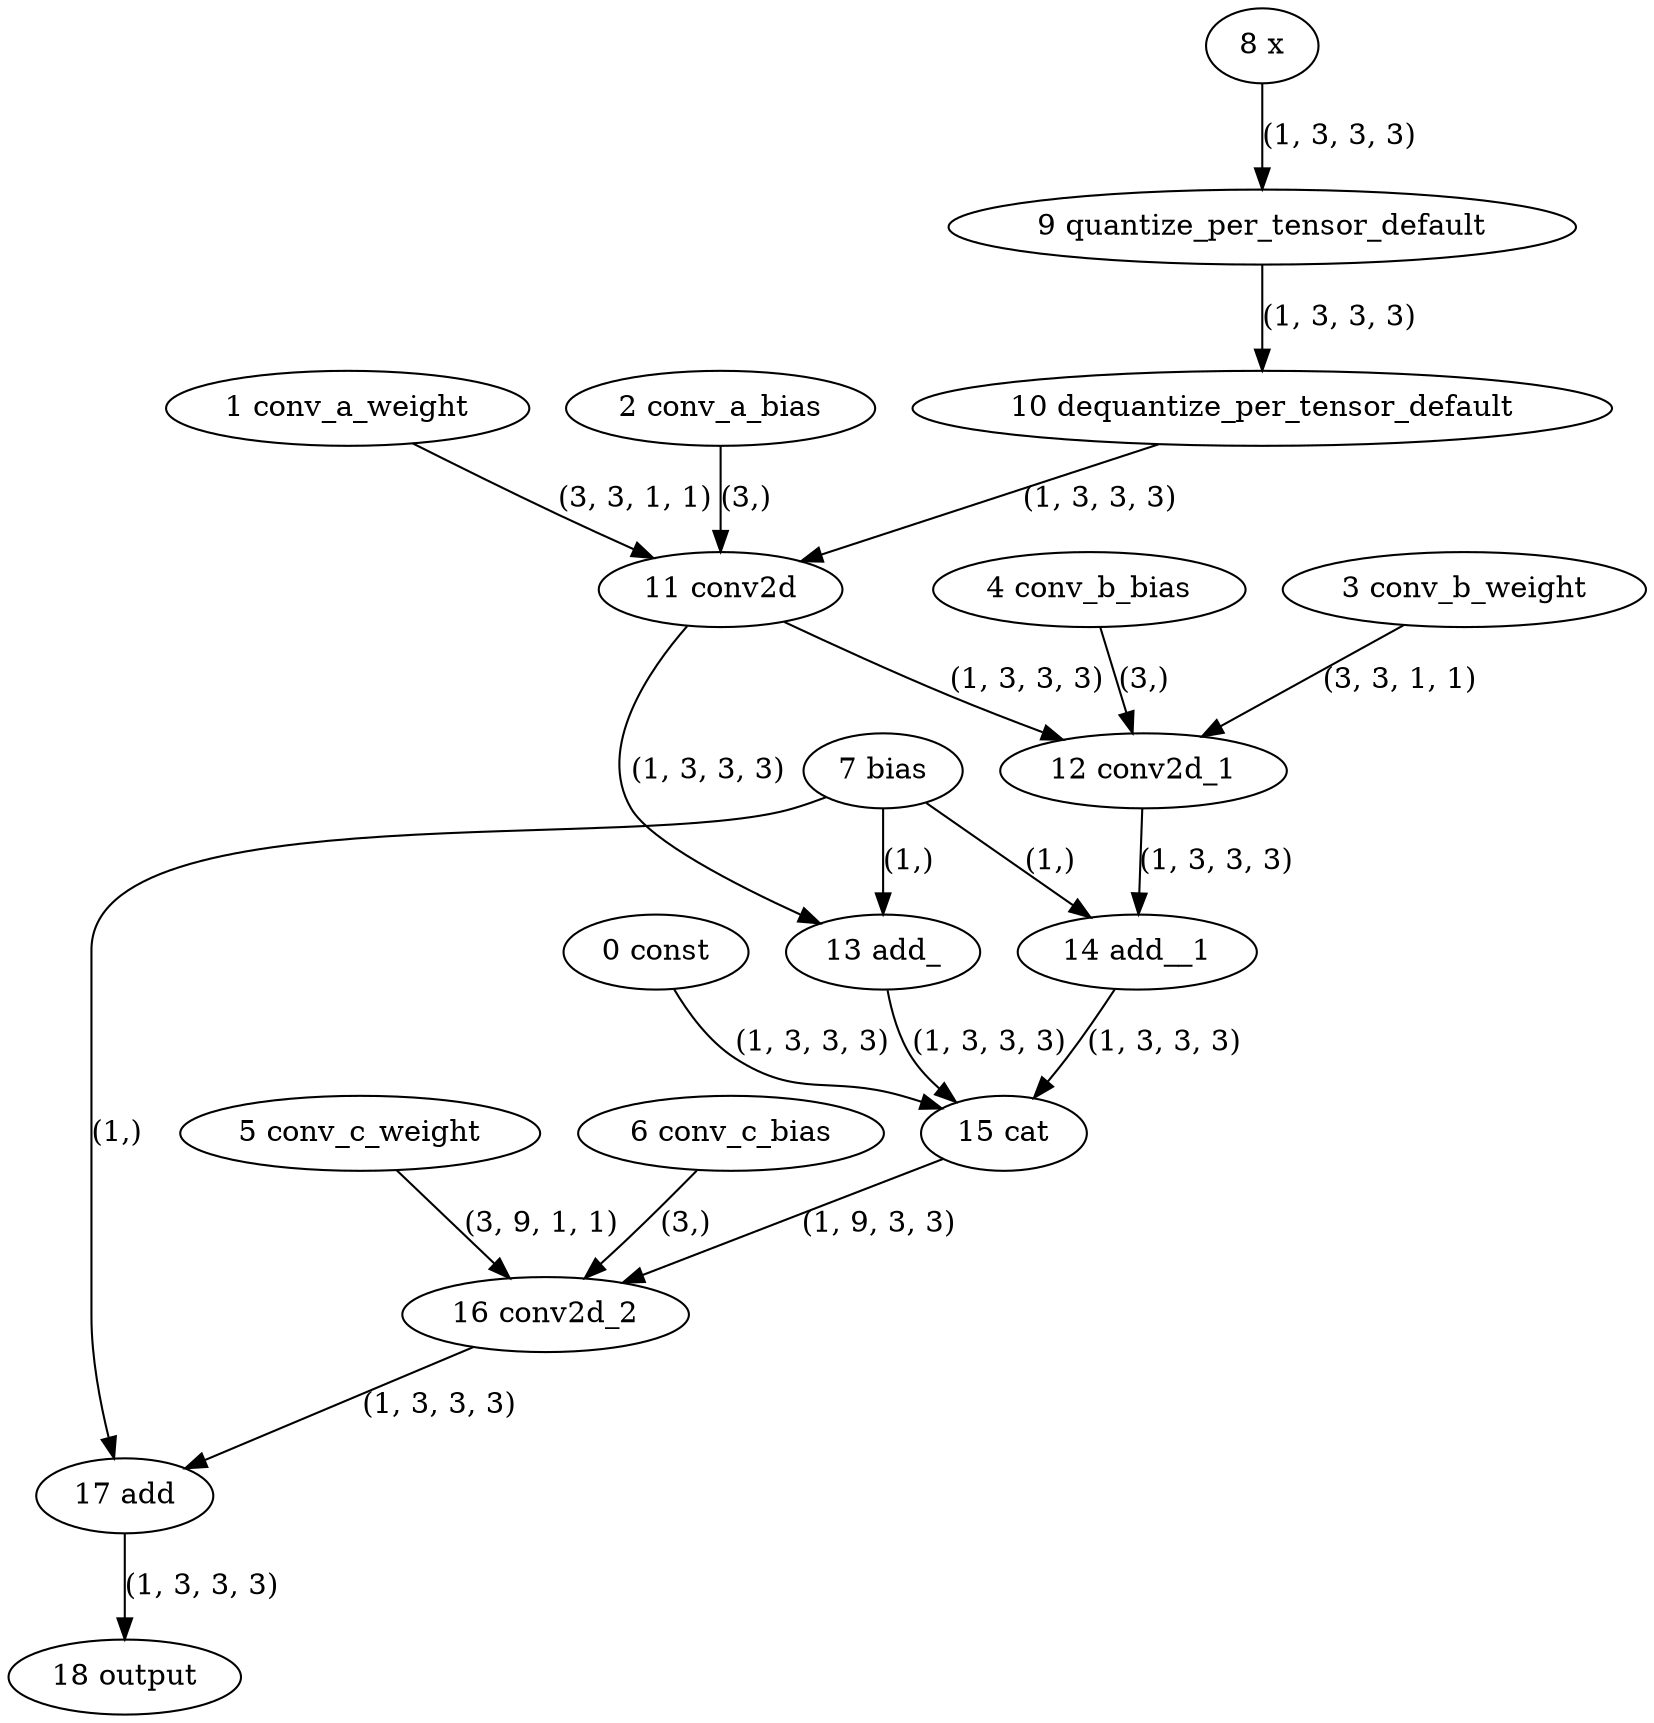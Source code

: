 strict digraph  {
"0 const" [id=0, type=get_attr];
"1 conv_a_weight" [id=1, type=get_attr];
"2 conv_a_bias" [id=2, type=get_attr];
"3 conv_b_weight" [id=3, type=get_attr];
"4 conv_b_bias" [id=4, type=get_attr];
"5 conv_c_weight" [id=5, type=get_attr];
"6 conv_c_bias" [id=6, type=get_attr];
"7 bias" [id=7, type=get_attr];
"8 x" [id=8, type=input];
"9 quantize_per_tensor_default" [id=9, type=quantize_per_tensor];
"10 dequantize_per_tensor_default" [id=10, type=dequantize_per_tensor];
"11 conv2d" [id=11, type=conv2d];
"12 conv2d_1" [id=12, type=conv2d];
"13 add_" [id=13, type=add_];
"14 add__1" [id=14, type=add_];
"15 cat" [id=15, type=cat];
"16 conv2d_2" [id=16, type=conv2d];
"17 add" [id=17, type=add];
"18 output" [id=18, type=output];
"0 const" -> "15 cat"  [label="(1, 3, 3, 3)", style=solid];
"1 conv_a_weight" -> "11 conv2d"  [label="(3, 3, 1, 1)", style=solid];
"2 conv_a_bias" -> "11 conv2d"  [label="(3,)", style=solid];
"3 conv_b_weight" -> "12 conv2d_1"  [label="(3, 3, 1, 1)", style=solid];
"4 conv_b_bias" -> "12 conv2d_1"  [label="(3,)", style=solid];
"5 conv_c_weight" -> "16 conv2d_2"  [label="(3, 9, 1, 1)", style=solid];
"6 conv_c_bias" -> "16 conv2d_2"  [label="(3,)", style=solid];
"7 bias" -> "13 add_"  [label="(1,)", style=solid];
"7 bias" -> "14 add__1"  [label="(1,)", style=solid];
"7 bias" -> "17 add"  [label="(1,)", style=solid];
"8 x" -> "9 quantize_per_tensor_default"  [label="(1, 3, 3, 3)", style=solid];
"9 quantize_per_tensor_default" -> "10 dequantize_per_tensor_default"  [label="(1, 3, 3, 3)", style=solid];
"10 dequantize_per_tensor_default" -> "11 conv2d"  [label="(1, 3, 3, 3)", style=solid];
"11 conv2d" -> "12 conv2d_1"  [label="(1, 3, 3, 3)", style=solid];
"11 conv2d" -> "13 add_"  [label="(1, 3, 3, 3)", style=solid];
"12 conv2d_1" -> "14 add__1"  [label="(1, 3, 3, 3)", style=solid];
"13 add_" -> "15 cat"  [label="(1, 3, 3, 3)", style=solid];
"14 add__1" -> "15 cat"  [label="(1, 3, 3, 3)", style=solid];
"15 cat" -> "16 conv2d_2"  [label="(1, 9, 3, 3)", style=solid];
"16 conv2d_2" -> "17 add"  [label="(1, 3, 3, 3)", style=solid];
"17 add" -> "18 output"  [label="(1, 3, 3, 3)", style=solid];
}
